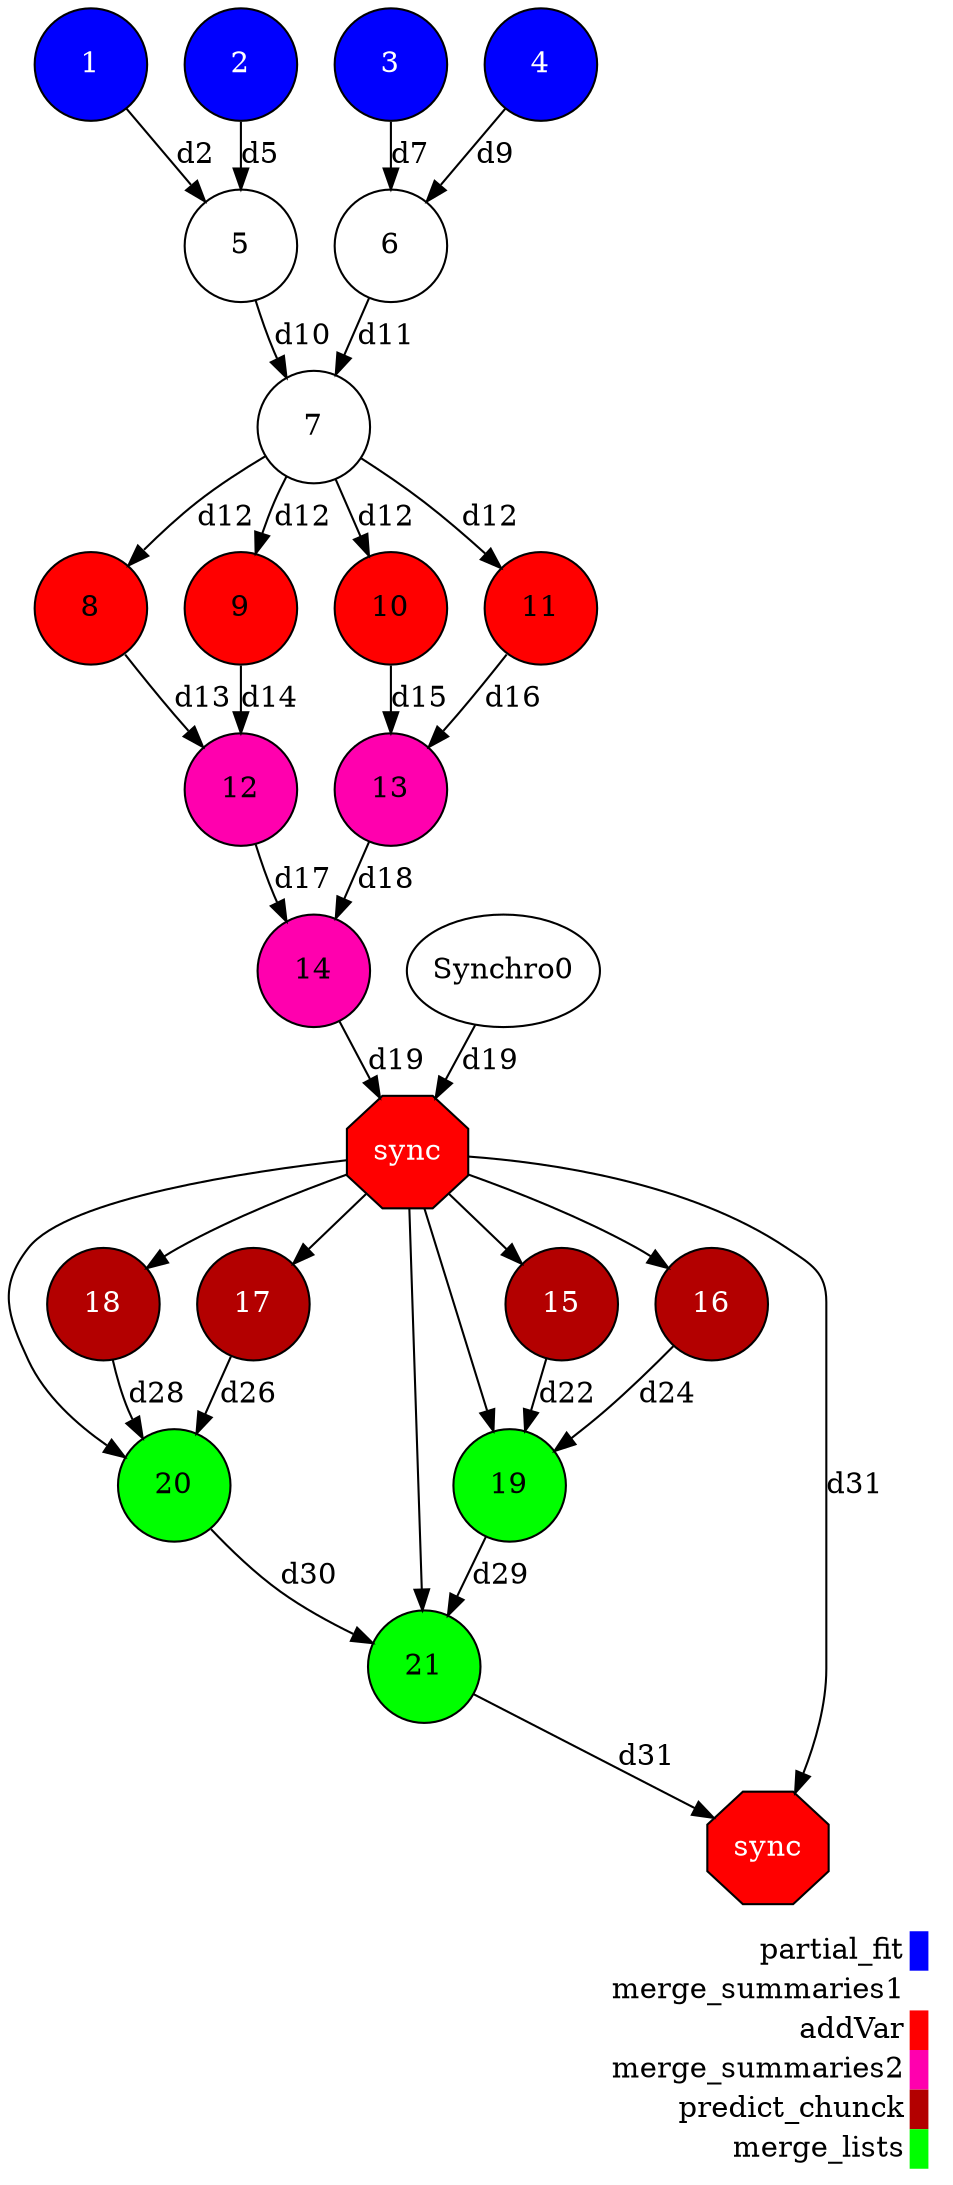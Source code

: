 digraph {
  rankdir=TB;
  labeljust="l";
  subgraph dependence_graph {
    ranksep=0.20;
    node[height=0.75];

1[shape=circle, style=filled fillcolor="#0000ff" fontcolor="#ffffff"];
2[shape=circle, style=filled fillcolor="#0000ff" fontcolor="#ffffff"];
3[shape=circle, style=filled fillcolor="#0000ff" fontcolor="#ffffff"];
4[shape=circle, style=filled fillcolor="#0000ff" fontcolor="#ffffff"];
5[shape=circle, style=filled fillcolor="#ffffff" fontcolor="#000000"];
1 -> 5[ label="d2" ];
2 -> 5[ label="d5" ];
6[shape=circle, style=filled fillcolor="#ffffff" fontcolor="#000000"];
3 -> 6[ label="d7" ];
4 -> 6[ label="d9" ];
7[shape=circle, style=filled fillcolor="#ffffff" fontcolor="#000000"];
5 -> 7[ label="d10" ];
6 -> 7[ label="d11" ];
8[shape=circle, style=filled fillcolor="#ff0000" fontcolor="#000000"];
7 -> 8[ label="d12" ];
9[shape=circle, style=filled fillcolor="#ff0000" fontcolor="#000000"];
7 -> 9[ label="d12" ];
10[shape=circle, style=filled fillcolor="#ff0000" fontcolor="#000000"];
7 -> 10[ label="d12" ];
11[shape=circle, style=filled fillcolor="#ff0000" fontcolor="#000000"];
7 -> 11[ label="d12" ];
12[shape=circle, style=filled fillcolor="#ff00ae" fontcolor="#000000"];
8 -> 12[ label="d13" ];
9 -> 12[ label="d14" ];
13[shape=circle, style=filled fillcolor="#ff00ae" fontcolor="#000000"];
10 -> 13[ label="d15" ];
11 -> 13[ label="d16" ];
14[shape=circle, style=filled fillcolor="#ff00ae" fontcolor="#000000"];
12 -> 14[ label="d17" ];
13 -> 14[ label="d18" ];
Synchro1[label="sync", shape=octagon, style=filled fillcolor="#ff0000" fontcolor="#FFFFFF"];
14 -> Synchro1[ label="d19" ];
Synchro0 -> Synchro1[ label="d19" ];
15[shape=circle, style=filled fillcolor="#b30000" fontcolor="#ffffff"];
Synchro1 -> 15;
16[shape=circle, style=filled fillcolor="#b30000" fontcolor="#ffffff"];
Synchro1 -> 16;
17[shape=circle, style=filled fillcolor="#b30000" fontcolor="#ffffff"];
Synchro1 -> 17;
18[shape=circle, style=filled fillcolor="#b30000" fontcolor="#ffffff"];
Synchro1 -> 18;
19[shape=circle, style=filled fillcolor="#00ff00" fontcolor="#000000"];
Synchro1 -> 19;
15 -> 19[ label="d22" ];
16 -> 19[ label="d24" ];
20[shape=circle, style=filled fillcolor="#00ff00" fontcolor="#000000"];
Synchro1 -> 20;
17 -> 20[ label="d26" ];
18 -> 20[ label="d28" ];
21[shape=circle, style=filled fillcolor="#00ff00" fontcolor="#000000"];
Synchro1 -> 21;
19 -> 21[ label="d29" ];
20 -> 21[ label="d30" ];
Synchro2[label="sync", shape=octagon, style=filled fillcolor="#ff0000" fontcolor="#FFFFFF"];
21 -> Synchro2[ label="d31" ];
Synchro1 -> Synchro2[ label="d31" ];  }
  subgraph legend {
    rank=sink;
    node [shape=plaintext, height=0.75];
    ranksep=0.20;
    label = "Legend";
    key [label=<
      <table border="0" cellpadding="2" cellspacing="0" cellborder="0">
<tr>
<td align="right">partial_fit</td>
<td bgcolor="#0000ff">&nbsp;</td>
</tr>
<tr>
<td align="right">merge_summaries1</td>
<td bgcolor="#ffffff">&nbsp;</td>
</tr>
<tr>
<td align="right">addVar</td>
<td bgcolor="#ff0000">&nbsp;</td>
</tr>
<tr>
<td align="right">merge_summaries2</td>
<td bgcolor="#ff00ae">&nbsp;</td>
</tr>
<tr>
<td align="right">predict_chunck</td>
<td bgcolor="#b30000">&nbsp;</td>
</tr>
<tr>
<td align="right">merge_lists</td>
<td bgcolor="#00ff00">&nbsp;</td>
</tr>
      </table>
    >]
  }
}
